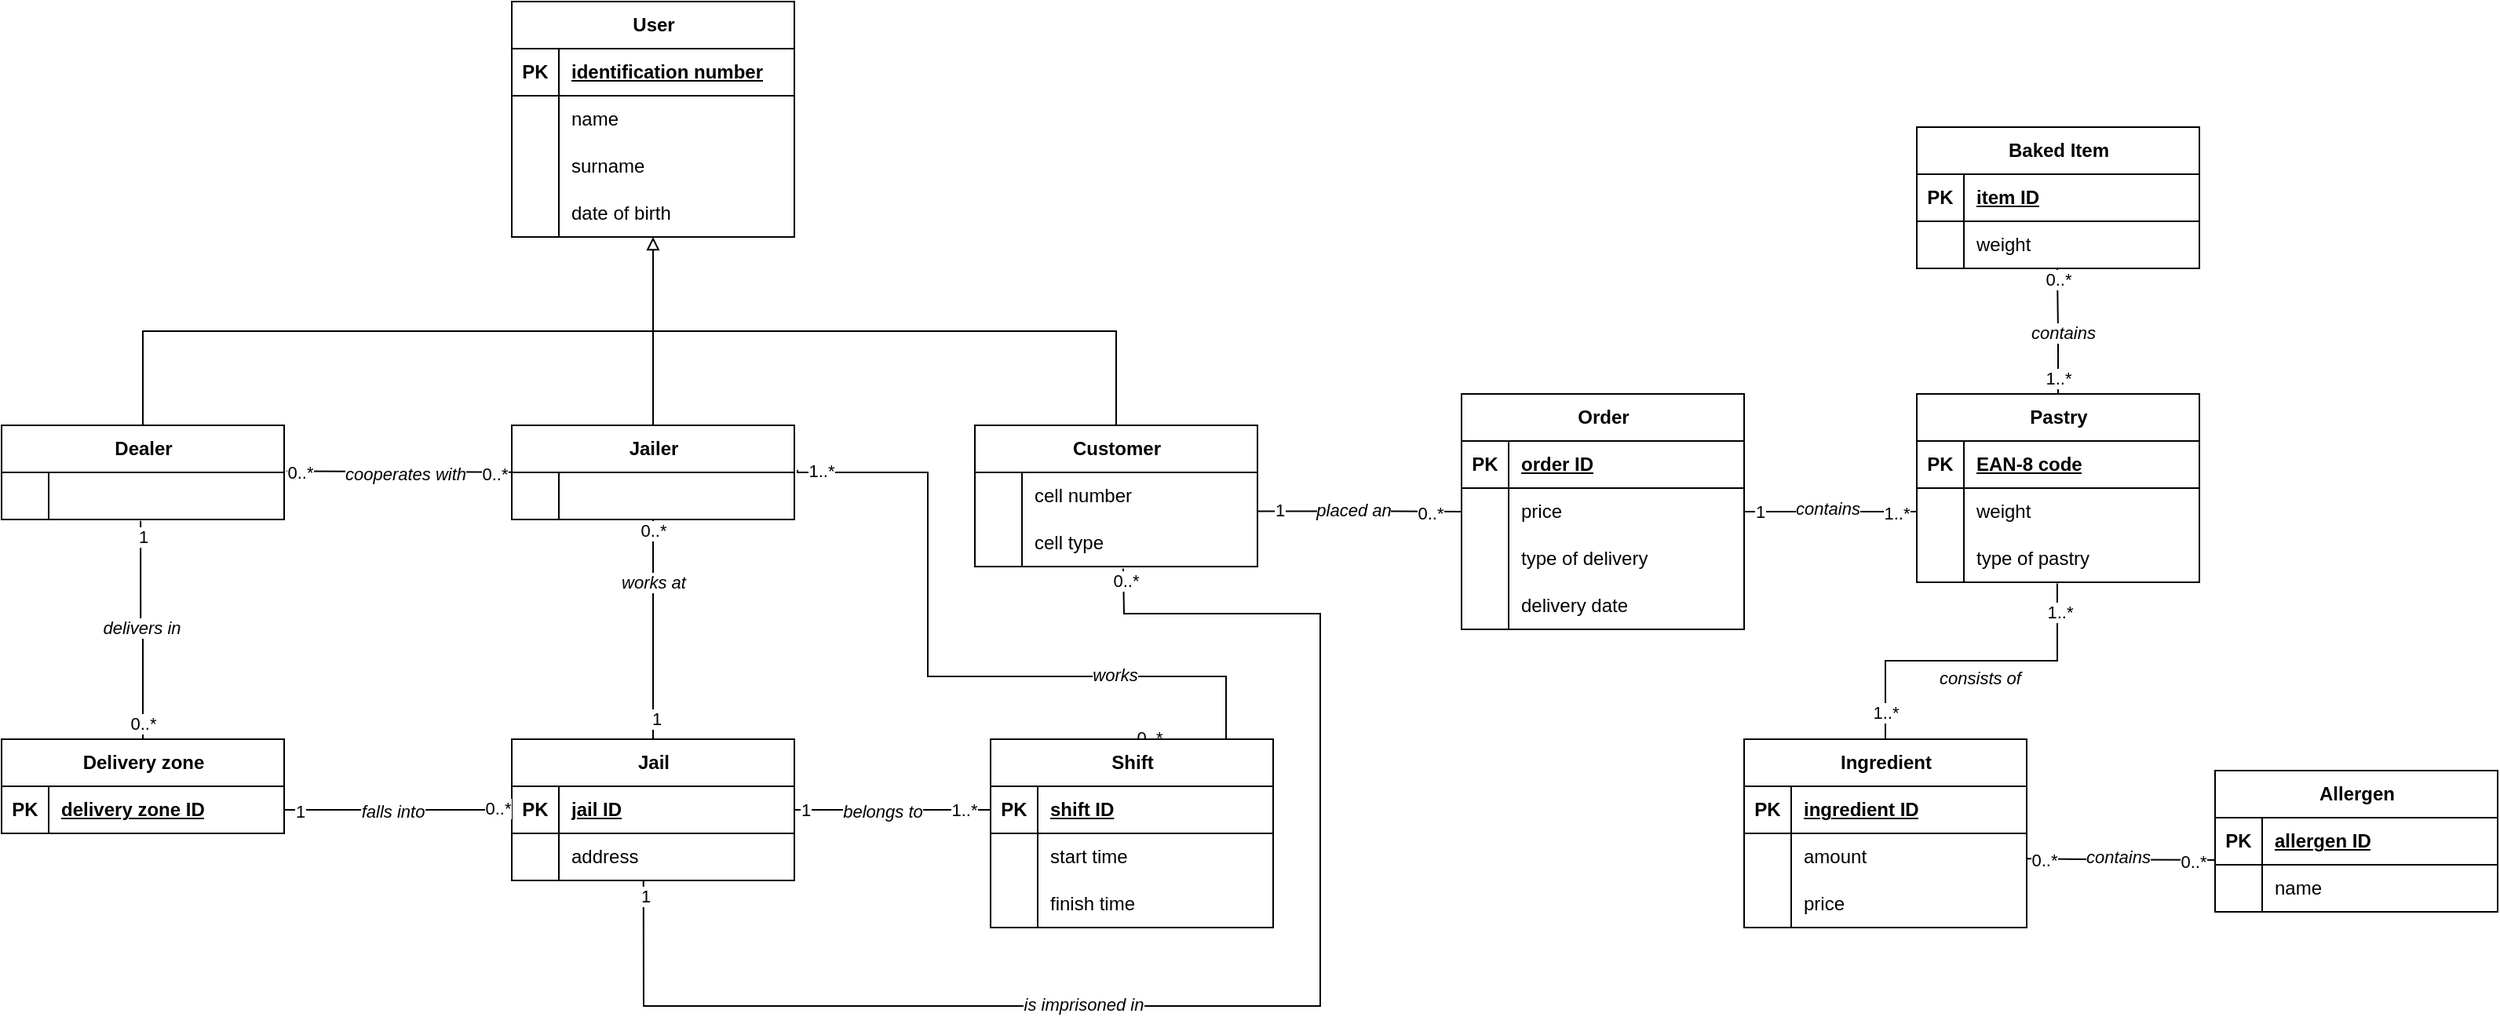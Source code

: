 <mxfile version="24.0.1" type="device">
  <diagram id="R2lEEEUBdFMjLlhIrx00" name="Page-1">
    <mxGraphModel dx="1379" dy="785" grid="1" gridSize="10" guides="1" tooltips="1" connect="1" arrows="1" fold="1" page="1" pageScale="1" pageWidth="850" pageHeight="1100" math="0" shadow="0" extFonts="Permanent Marker^https://fonts.googleapis.com/css?family=Permanent+Marker">
      <root>
        <mxCell id="0" />
        <mxCell id="1" parent="0" />
        <mxCell id="0F6UC7HxiX9cyNsp6NUe-92" value="Order" style="shape=table;startSize=30;container=1;collapsible=1;childLayout=tableLayout;fixedRows=1;rowLines=0;fontStyle=1;align=center;resizeLast=1;html=1;" parent="1" vertex="1">
          <mxGeometry x="940" y="410" width="180" height="150" as="geometry" />
        </mxCell>
        <mxCell id="0F6UC7HxiX9cyNsp6NUe-93" value="" style="shape=tableRow;horizontal=0;startSize=0;swimlaneHead=0;swimlaneBody=0;fillColor=none;collapsible=0;dropTarget=0;points=[[0,0.5],[1,0.5]];portConstraint=eastwest;top=0;left=0;right=0;bottom=1;" parent="0F6UC7HxiX9cyNsp6NUe-92" vertex="1">
          <mxGeometry y="30" width="180" height="30" as="geometry" />
        </mxCell>
        <mxCell id="0F6UC7HxiX9cyNsp6NUe-94" value="PK" style="shape=partialRectangle;connectable=0;fillColor=none;top=0;left=0;bottom=0;right=0;fontStyle=1;overflow=hidden;whiteSpace=wrap;html=1;" parent="0F6UC7HxiX9cyNsp6NUe-93" vertex="1">
          <mxGeometry width="30" height="30" as="geometry">
            <mxRectangle width="30" height="30" as="alternateBounds" />
          </mxGeometry>
        </mxCell>
        <mxCell id="0F6UC7HxiX9cyNsp6NUe-95" value="order ID" style="shape=partialRectangle;connectable=0;fillColor=none;top=0;left=0;bottom=0;right=0;align=left;spacingLeft=6;fontStyle=5;overflow=hidden;whiteSpace=wrap;html=1;" parent="0F6UC7HxiX9cyNsp6NUe-93" vertex="1">
          <mxGeometry x="30" width="150" height="30" as="geometry">
            <mxRectangle width="150" height="30" as="alternateBounds" />
          </mxGeometry>
        </mxCell>
        <mxCell id="0F6UC7HxiX9cyNsp6NUe-96" value="" style="shape=tableRow;horizontal=0;startSize=0;swimlaneHead=0;swimlaneBody=0;fillColor=none;collapsible=0;dropTarget=0;points=[[0,0.5],[1,0.5]];portConstraint=eastwest;top=0;left=0;right=0;bottom=0;" parent="0F6UC7HxiX9cyNsp6NUe-92" vertex="1">
          <mxGeometry y="60" width="180" height="30" as="geometry" />
        </mxCell>
        <mxCell id="0F6UC7HxiX9cyNsp6NUe-97" value="" style="shape=partialRectangle;connectable=0;fillColor=none;top=0;left=0;bottom=0;right=0;editable=1;overflow=hidden;whiteSpace=wrap;html=1;" parent="0F6UC7HxiX9cyNsp6NUe-96" vertex="1">
          <mxGeometry width="30" height="30" as="geometry">
            <mxRectangle width="30" height="30" as="alternateBounds" />
          </mxGeometry>
        </mxCell>
        <mxCell id="0F6UC7HxiX9cyNsp6NUe-98" value="price" style="shape=partialRectangle;connectable=0;fillColor=none;top=0;left=0;bottom=0;right=0;align=left;spacingLeft=6;overflow=hidden;whiteSpace=wrap;html=1;" parent="0F6UC7HxiX9cyNsp6NUe-96" vertex="1">
          <mxGeometry x="30" width="150" height="30" as="geometry">
            <mxRectangle width="150" height="30" as="alternateBounds" />
          </mxGeometry>
        </mxCell>
        <mxCell id="0F6UC7HxiX9cyNsp6NUe-99" value="" style="shape=tableRow;horizontal=0;startSize=0;swimlaneHead=0;swimlaneBody=0;fillColor=none;collapsible=0;dropTarget=0;points=[[0,0.5],[1,0.5]];portConstraint=eastwest;top=0;left=0;right=0;bottom=0;" parent="0F6UC7HxiX9cyNsp6NUe-92" vertex="1">
          <mxGeometry y="90" width="180" height="30" as="geometry" />
        </mxCell>
        <mxCell id="0F6UC7HxiX9cyNsp6NUe-100" value="" style="shape=partialRectangle;connectable=0;fillColor=none;top=0;left=0;bottom=0;right=0;editable=1;overflow=hidden;whiteSpace=wrap;html=1;" parent="0F6UC7HxiX9cyNsp6NUe-99" vertex="1">
          <mxGeometry width="30" height="30" as="geometry">
            <mxRectangle width="30" height="30" as="alternateBounds" />
          </mxGeometry>
        </mxCell>
        <mxCell id="0F6UC7HxiX9cyNsp6NUe-101" value="type of delivery" style="shape=partialRectangle;connectable=0;fillColor=none;top=0;left=0;bottom=0;right=0;align=left;spacingLeft=6;overflow=hidden;whiteSpace=wrap;html=1;" parent="0F6UC7HxiX9cyNsp6NUe-99" vertex="1">
          <mxGeometry x="30" width="150" height="30" as="geometry">
            <mxRectangle width="150" height="30" as="alternateBounds" />
          </mxGeometry>
        </mxCell>
        <mxCell id="0F6UC7HxiX9cyNsp6NUe-102" value="" style="shape=tableRow;horizontal=0;startSize=0;swimlaneHead=0;swimlaneBody=0;fillColor=none;collapsible=0;dropTarget=0;points=[[0,0.5],[1,0.5]];portConstraint=eastwest;top=0;left=0;right=0;bottom=0;" parent="0F6UC7HxiX9cyNsp6NUe-92" vertex="1">
          <mxGeometry y="120" width="180" height="30" as="geometry" />
        </mxCell>
        <mxCell id="0F6UC7HxiX9cyNsp6NUe-103" value="" style="shape=partialRectangle;connectable=0;fillColor=none;top=0;left=0;bottom=0;right=0;editable=1;overflow=hidden;whiteSpace=wrap;html=1;" parent="0F6UC7HxiX9cyNsp6NUe-102" vertex="1">
          <mxGeometry width="30" height="30" as="geometry">
            <mxRectangle width="30" height="30" as="alternateBounds" />
          </mxGeometry>
        </mxCell>
        <mxCell id="0F6UC7HxiX9cyNsp6NUe-104" value="delivery date" style="shape=partialRectangle;connectable=0;fillColor=none;top=0;left=0;bottom=0;right=0;align=left;spacingLeft=6;overflow=hidden;whiteSpace=wrap;html=1;" parent="0F6UC7HxiX9cyNsp6NUe-102" vertex="1">
          <mxGeometry x="30" width="150" height="30" as="geometry">
            <mxRectangle width="150" height="30" as="alternateBounds" />
          </mxGeometry>
        </mxCell>
        <mxCell id="0F6UC7HxiX9cyNsp6NUe-105" value="Baked Item" style="shape=table;startSize=30;container=1;collapsible=1;childLayout=tableLayout;fixedRows=1;rowLines=0;fontStyle=1;align=center;resizeLast=1;html=1;" parent="1" vertex="1">
          <mxGeometry x="1230" y="240" width="180" height="90" as="geometry" />
        </mxCell>
        <mxCell id="0F6UC7HxiX9cyNsp6NUe-106" value="" style="shape=tableRow;horizontal=0;startSize=0;swimlaneHead=0;swimlaneBody=0;fillColor=none;collapsible=0;dropTarget=0;points=[[0,0.5],[1,0.5]];portConstraint=eastwest;top=0;left=0;right=0;bottom=1;" parent="0F6UC7HxiX9cyNsp6NUe-105" vertex="1">
          <mxGeometry y="30" width="180" height="30" as="geometry" />
        </mxCell>
        <mxCell id="0F6UC7HxiX9cyNsp6NUe-107" value="PK" style="shape=partialRectangle;connectable=0;fillColor=none;top=0;left=0;bottom=0;right=0;fontStyle=1;overflow=hidden;whiteSpace=wrap;html=1;" parent="0F6UC7HxiX9cyNsp6NUe-106" vertex="1">
          <mxGeometry width="30" height="30" as="geometry">
            <mxRectangle width="30" height="30" as="alternateBounds" />
          </mxGeometry>
        </mxCell>
        <mxCell id="0F6UC7HxiX9cyNsp6NUe-108" value="item ID" style="shape=partialRectangle;connectable=0;fillColor=none;top=0;left=0;bottom=0;right=0;align=left;spacingLeft=6;fontStyle=5;overflow=hidden;whiteSpace=wrap;html=1;" parent="0F6UC7HxiX9cyNsp6NUe-106" vertex="1">
          <mxGeometry x="30" width="150" height="30" as="geometry">
            <mxRectangle width="150" height="30" as="alternateBounds" />
          </mxGeometry>
        </mxCell>
        <mxCell id="0F6UC7HxiX9cyNsp6NUe-112" value="" style="shape=tableRow;horizontal=0;startSize=0;swimlaneHead=0;swimlaneBody=0;fillColor=none;collapsible=0;dropTarget=0;points=[[0,0.5],[1,0.5]];portConstraint=eastwest;top=0;left=0;right=0;bottom=0;" parent="0F6UC7HxiX9cyNsp6NUe-105" vertex="1">
          <mxGeometry y="60" width="180" height="30" as="geometry" />
        </mxCell>
        <mxCell id="0F6UC7HxiX9cyNsp6NUe-113" value="" style="shape=partialRectangle;connectable=0;fillColor=none;top=0;left=0;bottom=0;right=0;editable=1;overflow=hidden;whiteSpace=wrap;html=1;" parent="0F6UC7HxiX9cyNsp6NUe-112" vertex="1">
          <mxGeometry width="30" height="30" as="geometry">
            <mxRectangle width="30" height="30" as="alternateBounds" />
          </mxGeometry>
        </mxCell>
        <mxCell id="0F6UC7HxiX9cyNsp6NUe-114" value="weight" style="shape=partialRectangle;connectable=0;fillColor=none;top=0;left=0;bottom=0;right=0;align=left;spacingLeft=6;overflow=hidden;whiteSpace=wrap;html=1;" parent="0F6UC7HxiX9cyNsp6NUe-112" vertex="1">
          <mxGeometry x="30" width="150" height="30" as="geometry">
            <mxRectangle width="150" height="30" as="alternateBounds" />
          </mxGeometry>
        </mxCell>
        <mxCell id="0F6UC7HxiX9cyNsp6NUe-118" value="Pastry" style="shape=table;startSize=30;container=1;collapsible=1;childLayout=tableLayout;fixedRows=1;rowLines=0;fontStyle=1;align=center;resizeLast=1;html=1;" parent="1" vertex="1">
          <mxGeometry x="1230" y="410" width="180" height="120" as="geometry" />
        </mxCell>
        <mxCell id="0F6UC7HxiX9cyNsp6NUe-119" value="" style="shape=tableRow;horizontal=0;startSize=0;swimlaneHead=0;swimlaneBody=0;fillColor=none;collapsible=0;dropTarget=0;points=[[0,0.5],[1,0.5]];portConstraint=eastwest;top=0;left=0;right=0;bottom=1;" parent="0F6UC7HxiX9cyNsp6NUe-118" vertex="1">
          <mxGeometry y="30" width="180" height="30" as="geometry" />
        </mxCell>
        <mxCell id="0F6UC7HxiX9cyNsp6NUe-120" value="PK" style="shape=partialRectangle;connectable=0;fillColor=none;top=0;left=0;bottom=0;right=0;fontStyle=1;overflow=hidden;whiteSpace=wrap;html=1;" parent="0F6UC7HxiX9cyNsp6NUe-119" vertex="1">
          <mxGeometry width="30" height="30" as="geometry">
            <mxRectangle width="30" height="30" as="alternateBounds" />
          </mxGeometry>
        </mxCell>
        <mxCell id="0F6UC7HxiX9cyNsp6NUe-121" value="EAN-8 code" style="shape=partialRectangle;connectable=0;fillColor=none;top=0;left=0;bottom=0;right=0;align=left;spacingLeft=6;fontStyle=5;overflow=hidden;whiteSpace=wrap;html=1;" parent="0F6UC7HxiX9cyNsp6NUe-119" vertex="1">
          <mxGeometry x="30" width="150" height="30" as="geometry">
            <mxRectangle width="150" height="30" as="alternateBounds" />
          </mxGeometry>
        </mxCell>
        <mxCell id="0F6UC7HxiX9cyNsp6NUe-122" value="" style="shape=tableRow;horizontal=0;startSize=0;swimlaneHead=0;swimlaneBody=0;fillColor=none;collapsible=0;dropTarget=0;points=[[0,0.5],[1,0.5]];portConstraint=eastwest;top=0;left=0;right=0;bottom=0;" parent="0F6UC7HxiX9cyNsp6NUe-118" vertex="1">
          <mxGeometry y="60" width="180" height="30" as="geometry" />
        </mxCell>
        <mxCell id="0F6UC7HxiX9cyNsp6NUe-123" value="" style="shape=partialRectangle;connectable=0;fillColor=none;top=0;left=0;bottom=0;right=0;editable=1;overflow=hidden;whiteSpace=wrap;html=1;" parent="0F6UC7HxiX9cyNsp6NUe-122" vertex="1">
          <mxGeometry width="30" height="30" as="geometry">
            <mxRectangle width="30" height="30" as="alternateBounds" />
          </mxGeometry>
        </mxCell>
        <mxCell id="0F6UC7HxiX9cyNsp6NUe-124" value="weight" style="shape=partialRectangle;connectable=0;fillColor=none;top=0;left=0;bottom=0;right=0;align=left;spacingLeft=6;overflow=hidden;whiteSpace=wrap;html=1;" parent="0F6UC7HxiX9cyNsp6NUe-122" vertex="1">
          <mxGeometry x="30" width="150" height="30" as="geometry">
            <mxRectangle width="150" height="30" as="alternateBounds" />
          </mxGeometry>
        </mxCell>
        <mxCell id="0F6UC7HxiX9cyNsp6NUe-125" value="" style="shape=tableRow;horizontal=0;startSize=0;swimlaneHead=0;swimlaneBody=0;fillColor=none;collapsible=0;dropTarget=0;points=[[0,0.5],[1,0.5]];portConstraint=eastwest;top=0;left=0;right=0;bottom=0;" parent="0F6UC7HxiX9cyNsp6NUe-118" vertex="1">
          <mxGeometry y="90" width="180" height="30" as="geometry" />
        </mxCell>
        <mxCell id="0F6UC7HxiX9cyNsp6NUe-126" value="" style="shape=partialRectangle;connectable=0;fillColor=none;top=0;left=0;bottom=0;right=0;editable=1;overflow=hidden;whiteSpace=wrap;html=1;" parent="0F6UC7HxiX9cyNsp6NUe-125" vertex="1">
          <mxGeometry width="30" height="30" as="geometry">
            <mxRectangle width="30" height="30" as="alternateBounds" />
          </mxGeometry>
        </mxCell>
        <mxCell id="0F6UC7HxiX9cyNsp6NUe-127" value="type of pastry" style="shape=partialRectangle;connectable=0;fillColor=none;top=0;left=0;bottom=0;right=0;align=left;spacingLeft=6;overflow=hidden;whiteSpace=wrap;html=1;" parent="0F6UC7HxiX9cyNsp6NUe-125" vertex="1">
          <mxGeometry x="30" width="150" height="30" as="geometry">
            <mxRectangle width="150" height="30" as="alternateBounds" />
          </mxGeometry>
        </mxCell>
        <mxCell id="0F6UC7HxiX9cyNsp6NUe-131" value="Ingredient" style="shape=table;startSize=30;container=1;collapsible=1;childLayout=tableLayout;fixedRows=1;rowLines=0;fontStyle=1;align=center;resizeLast=1;html=1;" parent="1" vertex="1">
          <mxGeometry x="1120" y="630" width="180" height="120" as="geometry" />
        </mxCell>
        <mxCell id="0F6UC7HxiX9cyNsp6NUe-132" value="" style="shape=tableRow;horizontal=0;startSize=0;swimlaneHead=0;swimlaneBody=0;fillColor=none;collapsible=0;dropTarget=0;points=[[0,0.5],[1,0.5]];portConstraint=eastwest;top=0;left=0;right=0;bottom=1;" parent="0F6UC7HxiX9cyNsp6NUe-131" vertex="1">
          <mxGeometry y="30" width="180" height="30" as="geometry" />
        </mxCell>
        <mxCell id="0F6UC7HxiX9cyNsp6NUe-133" value="PK" style="shape=partialRectangle;connectable=0;fillColor=none;top=0;left=0;bottom=0;right=0;fontStyle=1;overflow=hidden;whiteSpace=wrap;html=1;" parent="0F6UC7HxiX9cyNsp6NUe-132" vertex="1">
          <mxGeometry width="30" height="30" as="geometry">
            <mxRectangle width="30" height="30" as="alternateBounds" />
          </mxGeometry>
        </mxCell>
        <mxCell id="0F6UC7HxiX9cyNsp6NUe-134" value="ingredient ID" style="shape=partialRectangle;connectable=0;fillColor=none;top=0;left=0;bottom=0;right=0;align=left;spacingLeft=6;fontStyle=5;overflow=hidden;whiteSpace=wrap;html=1;" parent="0F6UC7HxiX9cyNsp6NUe-132" vertex="1">
          <mxGeometry x="30" width="150" height="30" as="geometry">
            <mxRectangle width="150" height="30" as="alternateBounds" />
          </mxGeometry>
        </mxCell>
        <mxCell id="0F6UC7HxiX9cyNsp6NUe-135" value="" style="shape=tableRow;horizontal=0;startSize=0;swimlaneHead=0;swimlaneBody=0;fillColor=none;collapsible=0;dropTarget=0;points=[[0,0.5],[1,0.5]];portConstraint=eastwest;top=0;left=0;right=0;bottom=0;" parent="0F6UC7HxiX9cyNsp6NUe-131" vertex="1">
          <mxGeometry y="60" width="180" height="30" as="geometry" />
        </mxCell>
        <mxCell id="0F6UC7HxiX9cyNsp6NUe-136" value="" style="shape=partialRectangle;connectable=0;fillColor=none;top=0;left=0;bottom=0;right=0;editable=1;overflow=hidden;whiteSpace=wrap;html=1;" parent="0F6UC7HxiX9cyNsp6NUe-135" vertex="1">
          <mxGeometry width="30" height="30" as="geometry">
            <mxRectangle width="30" height="30" as="alternateBounds" />
          </mxGeometry>
        </mxCell>
        <mxCell id="0F6UC7HxiX9cyNsp6NUe-137" value="amount" style="shape=partialRectangle;connectable=0;fillColor=none;top=0;left=0;bottom=0;right=0;align=left;spacingLeft=6;overflow=hidden;whiteSpace=wrap;html=1;" parent="0F6UC7HxiX9cyNsp6NUe-135" vertex="1">
          <mxGeometry x="30" width="150" height="30" as="geometry">
            <mxRectangle width="150" height="30" as="alternateBounds" />
          </mxGeometry>
        </mxCell>
        <mxCell id="0F6UC7HxiX9cyNsp6NUe-138" value="" style="shape=tableRow;horizontal=0;startSize=0;swimlaneHead=0;swimlaneBody=0;fillColor=none;collapsible=0;dropTarget=0;points=[[0,0.5],[1,0.5]];portConstraint=eastwest;top=0;left=0;right=0;bottom=0;" parent="0F6UC7HxiX9cyNsp6NUe-131" vertex="1">
          <mxGeometry y="90" width="180" height="30" as="geometry" />
        </mxCell>
        <mxCell id="0F6UC7HxiX9cyNsp6NUe-139" value="" style="shape=partialRectangle;connectable=0;fillColor=none;top=0;left=0;bottom=0;right=0;editable=1;overflow=hidden;whiteSpace=wrap;html=1;" parent="0F6UC7HxiX9cyNsp6NUe-138" vertex="1">
          <mxGeometry width="30" height="30" as="geometry">
            <mxRectangle width="30" height="30" as="alternateBounds" />
          </mxGeometry>
        </mxCell>
        <mxCell id="0F6UC7HxiX9cyNsp6NUe-140" value="price" style="shape=partialRectangle;connectable=0;fillColor=none;top=0;left=0;bottom=0;right=0;align=left;spacingLeft=6;overflow=hidden;whiteSpace=wrap;html=1;" parent="0F6UC7HxiX9cyNsp6NUe-138" vertex="1">
          <mxGeometry x="30" width="150" height="30" as="geometry">
            <mxRectangle width="150" height="30" as="alternateBounds" />
          </mxGeometry>
        </mxCell>
        <mxCell id="0F6UC7HxiX9cyNsp6NUe-153" value="Jail" style="shape=table;startSize=30;container=1;collapsible=1;childLayout=tableLayout;fixedRows=1;rowLines=0;fontStyle=1;align=center;resizeLast=1;html=1;" parent="1" vertex="1">
          <mxGeometry x="335" y="630" width="180" height="90" as="geometry" />
        </mxCell>
        <mxCell id="0F6UC7HxiX9cyNsp6NUe-154" value="" style="shape=tableRow;horizontal=0;startSize=0;swimlaneHead=0;swimlaneBody=0;fillColor=none;collapsible=0;dropTarget=0;points=[[0,0.5],[1,0.5]];portConstraint=eastwest;top=0;left=0;right=0;bottom=1;" parent="0F6UC7HxiX9cyNsp6NUe-153" vertex="1">
          <mxGeometry y="30" width="180" height="30" as="geometry" />
        </mxCell>
        <mxCell id="0F6UC7HxiX9cyNsp6NUe-155" value="PK" style="shape=partialRectangle;connectable=0;fillColor=none;top=0;left=0;bottom=0;right=0;fontStyle=1;overflow=hidden;whiteSpace=wrap;html=1;" parent="0F6UC7HxiX9cyNsp6NUe-154" vertex="1">
          <mxGeometry width="30" height="30" as="geometry">
            <mxRectangle width="30" height="30" as="alternateBounds" />
          </mxGeometry>
        </mxCell>
        <mxCell id="0F6UC7HxiX9cyNsp6NUe-156" value="jail ID" style="shape=partialRectangle;connectable=0;fillColor=none;top=0;left=0;bottom=0;right=0;align=left;spacingLeft=6;fontStyle=5;overflow=hidden;whiteSpace=wrap;html=1;" parent="0F6UC7HxiX9cyNsp6NUe-154" vertex="1">
          <mxGeometry x="30" width="150" height="30" as="geometry">
            <mxRectangle width="150" height="30" as="alternateBounds" />
          </mxGeometry>
        </mxCell>
        <mxCell id="0F6UC7HxiX9cyNsp6NUe-157" value="" style="shape=tableRow;horizontal=0;startSize=0;swimlaneHead=0;swimlaneBody=0;fillColor=none;collapsible=0;dropTarget=0;points=[[0,0.5],[1,0.5]];portConstraint=eastwest;top=0;left=0;right=0;bottom=0;" parent="0F6UC7HxiX9cyNsp6NUe-153" vertex="1">
          <mxGeometry y="60" width="180" height="30" as="geometry" />
        </mxCell>
        <mxCell id="0F6UC7HxiX9cyNsp6NUe-158" value="" style="shape=partialRectangle;connectable=0;fillColor=none;top=0;left=0;bottom=0;right=0;editable=1;overflow=hidden;whiteSpace=wrap;html=1;" parent="0F6UC7HxiX9cyNsp6NUe-157" vertex="1">
          <mxGeometry width="30" height="30" as="geometry">
            <mxRectangle width="30" height="30" as="alternateBounds" />
          </mxGeometry>
        </mxCell>
        <mxCell id="0F6UC7HxiX9cyNsp6NUe-159" value="address" style="shape=partialRectangle;connectable=0;fillColor=none;top=0;left=0;bottom=0;right=0;align=left;spacingLeft=6;overflow=hidden;whiteSpace=wrap;html=1;" parent="0F6UC7HxiX9cyNsp6NUe-157" vertex="1">
          <mxGeometry x="30" width="150" height="30" as="geometry">
            <mxRectangle width="150" height="30" as="alternateBounds" />
          </mxGeometry>
        </mxCell>
        <mxCell id="0F6UC7HxiX9cyNsp6NUe-286" value="" style="edgeStyle=orthogonalEdgeStyle;rounded=0;orthogonalLoop=1;jettySize=auto;html=1;exitX=0.5;exitY=0;exitDx=0;exitDy=0;jumpStyle=none;curved=0;endArrow=none;endFill=0;entryX=1.011;entryY=-0.056;entryDx=0;entryDy=0;entryPerimeter=0;" parent="1" source="0F6UC7HxiX9cyNsp6NUe-166" target="GeZFjzV61ovnmPLDJ8s0-58" edge="1">
          <mxGeometry relative="1" as="geometry">
            <Array as="points">
              <mxPoint x="790" y="590" />
              <mxPoint x="600" y="590" />
              <mxPoint x="600" y="460" />
              <mxPoint x="517" y="460" />
            </Array>
            <mxPoint x="530" y="460" as="targetPoint" />
          </mxGeometry>
        </mxCell>
        <mxCell id="0F6UC7HxiX9cyNsp6NUe-303" value="1..*" style="edgeLabel;html=1;align=center;verticalAlign=middle;resizable=0;points=[];" parent="0F6UC7HxiX9cyNsp6NUe-286" vertex="1" connectable="0">
          <mxGeometry x="0.933" y="-1" relative="1" as="geometry">
            <mxPoint as="offset" />
          </mxGeometry>
        </mxCell>
        <mxCell id="0F6UC7HxiX9cyNsp6NUe-304" value="0..*" style="edgeLabel;html=1;align=center;verticalAlign=middle;resizable=0;points=[];" parent="0F6UC7HxiX9cyNsp6NUe-286" vertex="1" connectable="0">
          <mxGeometry x="-0.958" y="1" relative="1" as="geometry">
            <mxPoint as="offset" />
          </mxGeometry>
        </mxCell>
        <mxCell id="0F6UC7HxiX9cyNsp6NUe-318" value="&lt;i&gt;works&lt;/i&gt;" style="edgeLabel;html=1;align=center;verticalAlign=middle;resizable=0;points=[];" parent="0F6UC7HxiX9cyNsp6NUe-286" vertex="1" connectable="0">
          <mxGeometry x="-0.322" y="-1" relative="1" as="geometry">
            <mxPoint as="offset" />
          </mxGeometry>
        </mxCell>
        <mxCell id="0F6UC7HxiX9cyNsp6NUe-166" value="Shift" style="shape=table;startSize=30;container=1;collapsible=1;childLayout=tableLayout;fixedRows=1;rowLines=0;fontStyle=1;align=center;resizeLast=1;html=1;" parent="1" vertex="1">
          <mxGeometry x="640" y="630" width="180" height="120" as="geometry" />
        </mxCell>
        <mxCell id="0F6UC7HxiX9cyNsp6NUe-167" value="" style="shape=tableRow;horizontal=0;startSize=0;swimlaneHead=0;swimlaneBody=0;fillColor=none;collapsible=0;dropTarget=0;points=[[0,0.5],[1,0.5]];portConstraint=eastwest;top=0;left=0;right=0;bottom=1;" parent="0F6UC7HxiX9cyNsp6NUe-166" vertex="1">
          <mxGeometry y="30" width="180" height="30" as="geometry" />
        </mxCell>
        <mxCell id="0F6UC7HxiX9cyNsp6NUe-168" value="PK" style="shape=partialRectangle;connectable=0;fillColor=none;top=0;left=0;bottom=0;right=0;fontStyle=1;overflow=hidden;whiteSpace=wrap;html=1;" parent="0F6UC7HxiX9cyNsp6NUe-167" vertex="1">
          <mxGeometry width="30" height="30" as="geometry">
            <mxRectangle width="30" height="30" as="alternateBounds" />
          </mxGeometry>
        </mxCell>
        <mxCell id="0F6UC7HxiX9cyNsp6NUe-169" value="shift ID" style="shape=partialRectangle;connectable=0;fillColor=none;top=0;left=0;bottom=0;right=0;align=left;spacingLeft=6;fontStyle=5;overflow=hidden;whiteSpace=wrap;html=1;" parent="0F6UC7HxiX9cyNsp6NUe-167" vertex="1">
          <mxGeometry x="30" width="150" height="30" as="geometry">
            <mxRectangle width="150" height="30" as="alternateBounds" />
          </mxGeometry>
        </mxCell>
        <mxCell id="0F6UC7HxiX9cyNsp6NUe-170" value="" style="shape=tableRow;horizontal=0;startSize=0;swimlaneHead=0;swimlaneBody=0;fillColor=none;collapsible=0;dropTarget=0;points=[[0,0.5],[1,0.5]];portConstraint=eastwest;top=0;left=0;right=0;bottom=0;" parent="0F6UC7HxiX9cyNsp6NUe-166" vertex="1">
          <mxGeometry y="60" width="180" height="30" as="geometry" />
        </mxCell>
        <mxCell id="0F6UC7HxiX9cyNsp6NUe-171" value="" style="shape=partialRectangle;connectable=0;fillColor=none;top=0;left=0;bottom=0;right=0;editable=1;overflow=hidden;whiteSpace=wrap;html=1;" parent="0F6UC7HxiX9cyNsp6NUe-170" vertex="1">
          <mxGeometry width="30" height="30" as="geometry">
            <mxRectangle width="30" height="30" as="alternateBounds" />
          </mxGeometry>
        </mxCell>
        <mxCell id="0F6UC7HxiX9cyNsp6NUe-172" value="start time" style="shape=partialRectangle;connectable=0;fillColor=none;top=0;left=0;bottom=0;right=0;align=left;spacingLeft=6;overflow=hidden;whiteSpace=wrap;html=1;" parent="0F6UC7HxiX9cyNsp6NUe-170" vertex="1">
          <mxGeometry x="30" width="150" height="30" as="geometry">
            <mxRectangle width="150" height="30" as="alternateBounds" />
          </mxGeometry>
        </mxCell>
        <mxCell id="0F6UC7HxiX9cyNsp6NUe-173" value="" style="shape=tableRow;horizontal=0;startSize=0;swimlaneHead=0;swimlaneBody=0;fillColor=none;collapsible=0;dropTarget=0;points=[[0,0.5],[1,0.5]];portConstraint=eastwest;top=0;left=0;right=0;bottom=0;" parent="0F6UC7HxiX9cyNsp6NUe-166" vertex="1">
          <mxGeometry y="90" width="180" height="30" as="geometry" />
        </mxCell>
        <mxCell id="0F6UC7HxiX9cyNsp6NUe-174" value="" style="shape=partialRectangle;connectable=0;fillColor=none;top=0;left=0;bottom=0;right=0;editable=1;overflow=hidden;whiteSpace=wrap;html=1;" parent="0F6UC7HxiX9cyNsp6NUe-173" vertex="1">
          <mxGeometry width="30" height="30" as="geometry">
            <mxRectangle width="30" height="30" as="alternateBounds" />
          </mxGeometry>
        </mxCell>
        <mxCell id="0F6UC7HxiX9cyNsp6NUe-175" value="finish time" style="shape=partialRectangle;connectable=0;fillColor=none;top=0;left=0;bottom=0;right=0;align=left;spacingLeft=6;overflow=hidden;whiteSpace=wrap;html=1;" parent="0F6UC7HxiX9cyNsp6NUe-173" vertex="1">
          <mxGeometry x="30" width="150" height="30" as="geometry">
            <mxRectangle width="150" height="30" as="alternateBounds" />
          </mxGeometry>
        </mxCell>
        <mxCell id="0F6UC7HxiX9cyNsp6NUe-179" value="Delivery zone" style="shape=table;startSize=30;container=1;collapsible=1;childLayout=tableLayout;fixedRows=1;rowLines=0;fontStyle=1;align=center;resizeLast=1;html=1;" parent="1" vertex="1">
          <mxGeometry x="10" y="630" width="180" height="60" as="geometry" />
        </mxCell>
        <mxCell id="0F6UC7HxiX9cyNsp6NUe-180" value="" style="shape=tableRow;horizontal=0;startSize=0;swimlaneHead=0;swimlaneBody=0;fillColor=none;collapsible=0;dropTarget=0;points=[[0,0.5],[1,0.5]];portConstraint=eastwest;top=0;left=0;right=0;bottom=1;" parent="0F6UC7HxiX9cyNsp6NUe-179" vertex="1">
          <mxGeometry y="30" width="180" height="30" as="geometry" />
        </mxCell>
        <mxCell id="0F6UC7HxiX9cyNsp6NUe-181" value="PK" style="shape=partialRectangle;connectable=0;fillColor=none;top=0;left=0;bottom=0;right=0;fontStyle=1;overflow=hidden;whiteSpace=wrap;html=1;" parent="0F6UC7HxiX9cyNsp6NUe-180" vertex="1">
          <mxGeometry width="30" height="30" as="geometry">
            <mxRectangle width="30" height="30" as="alternateBounds" />
          </mxGeometry>
        </mxCell>
        <mxCell id="0F6UC7HxiX9cyNsp6NUe-182" value="delivery zone ID" style="shape=partialRectangle;connectable=0;fillColor=none;top=0;left=0;bottom=0;right=0;align=left;spacingLeft=6;fontStyle=5;overflow=hidden;whiteSpace=wrap;html=1;" parent="0F6UC7HxiX9cyNsp6NUe-180" vertex="1">
          <mxGeometry x="30" width="150" height="30" as="geometry">
            <mxRectangle width="150" height="30" as="alternateBounds" />
          </mxGeometry>
        </mxCell>
        <mxCell id="0F6UC7HxiX9cyNsp6NUe-220" style="edgeStyle=orthogonalEdgeStyle;rounded=0;orthogonalLoop=1;jettySize=auto;html=1;endArrow=block;endFill=0;exitX=0.5;exitY=0;exitDx=0;exitDy=0;" parent="1" source="GeZFjzV61ovnmPLDJ8s0-67" edge="1">
          <mxGeometry relative="1" as="geometry">
            <mxPoint x="100" y="420" as="sourcePoint" />
            <mxPoint x="425" y="310" as="targetPoint" />
            <Array as="points">
              <mxPoint x="100" y="370" />
              <mxPoint x="425" y="370" />
            </Array>
          </mxGeometry>
        </mxCell>
        <mxCell id="0F6UC7HxiX9cyNsp6NUe-250" value="" style="endArrow=none;html=1;rounded=0;entryX=0.5;entryY=0;entryDx=0;entryDy=0;" parent="1" target="GeZFjzV61ovnmPLDJ8s0-41" edge="1">
          <mxGeometry relative="1" as="geometry">
            <mxPoint x="425" y="370" as="sourcePoint" />
            <mxPoint x="790" y="430" as="targetPoint" />
            <Array as="points">
              <mxPoint x="720" y="370" />
            </Array>
          </mxGeometry>
        </mxCell>
        <mxCell id="0F6UC7HxiX9cyNsp6NUe-251" value="" style="endArrow=none;html=1;rounded=0;entryX=0.5;entryY=0;entryDx=0;entryDy=0;" parent="1" edge="1">
          <mxGeometry relative="1" as="geometry">
            <mxPoint x="425" y="370" as="sourcePoint" />
            <mxPoint x="425" y="430" as="targetPoint" />
            <Array as="points" />
          </mxGeometry>
        </mxCell>
        <mxCell id="0F6UC7HxiX9cyNsp6NUe-252" style="edgeStyle=orthogonalEdgeStyle;rounded=0;orthogonalLoop=1;jettySize=auto;html=1;entryX=0;entryY=0.5;entryDx=0;entryDy=0;endArrow=none;endFill=0;fontStyle=2;exitX=1;exitY=0.824;exitDx=0;exitDy=0;exitPerimeter=0;" parent="1" source="GeZFjzV61ovnmPLDJ8s0-45" target="0F6UC7HxiX9cyNsp6NUe-96" edge="1">
          <mxGeometry relative="1" as="geometry">
            <mxPoint x="910" y="410" as="sourcePoint" />
          </mxGeometry>
        </mxCell>
        <mxCell id="0F6UC7HxiX9cyNsp6NUe-253" value="1" style="edgeLabel;html=1;align=center;verticalAlign=middle;resizable=0;points=[];" parent="0F6UC7HxiX9cyNsp6NUe-252" vertex="1" connectable="0">
          <mxGeometry x="-0.791" y="1" relative="1" as="geometry">
            <mxPoint as="offset" />
          </mxGeometry>
        </mxCell>
        <mxCell id="0F6UC7HxiX9cyNsp6NUe-254" value="0..*" style="edgeLabel;html=1;align=center;verticalAlign=middle;resizable=0;points=[];" parent="0F6UC7HxiX9cyNsp6NUe-252" vertex="1" connectable="0">
          <mxGeometry x="0.689" y="-1" relative="1" as="geometry">
            <mxPoint as="offset" />
          </mxGeometry>
        </mxCell>
        <mxCell id="0F6UC7HxiX9cyNsp6NUe-310" value="&lt;i&gt;placed an&lt;/i&gt;" style="edgeLabel;html=1;align=center;verticalAlign=middle;resizable=0;points=[];" parent="0F6UC7HxiX9cyNsp6NUe-252" vertex="1" connectable="0">
          <mxGeometry x="-0.072" y="1" relative="1" as="geometry">
            <mxPoint as="offset" />
          </mxGeometry>
        </mxCell>
        <mxCell id="0F6UC7HxiX9cyNsp6NUe-255" style="edgeStyle=orthogonalEdgeStyle;rounded=0;orthogonalLoop=1;jettySize=auto;html=1;exitX=1;exitY=0.5;exitDx=0;exitDy=0;entryX=0;entryY=0.5;entryDx=0;entryDy=0;endArrow=none;endFill=0;" parent="1" source="0F6UC7HxiX9cyNsp6NUe-96" target="0F6UC7HxiX9cyNsp6NUe-122" edge="1">
          <mxGeometry relative="1" as="geometry" />
        </mxCell>
        <mxCell id="0F6UC7HxiX9cyNsp6NUe-275" value="1" style="edgeLabel;html=1;align=center;verticalAlign=middle;resizable=0;points=[];" parent="0F6UC7HxiX9cyNsp6NUe-255" vertex="1" connectable="0">
          <mxGeometry x="-0.818" relative="1" as="geometry">
            <mxPoint as="offset" />
          </mxGeometry>
        </mxCell>
        <mxCell id="0F6UC7HxiX9cyNsp6NUe-276" value="1..*" style="edgeLabel;html=1;align=center;verticalAlign=middle;resizable=0;points=[];" parent="0F6UC7HxiX9cyNsp6NUe-255" vertex="1" connectable="0">
          <mxGeometry x="0.766" y="-1" relative="1" as="geometry">
            <mxPoint as="offset" />
          </mxGeometry>
        </mxCell>
        <mxCell id="0F6UC7HxiX9cyNsp6NUe-308" value="&lt;i&gt;contains&lt;/i&gt;" style="edgeLabel;html=1;align=center;verticalAlign=middle;resizable=0;points=[];" parent="0F6UC7HxiX9cyNsp6NUe-255" vertex="1" connectable="0">
          <mxGeometry x="-0.041" y="2" relative="1" as="geometry">
            <mxPoint as="offset" />
          </mxGeometry>
        </mxCell>
        <mxCell id="0F6UC7HxiX9cyNsp6NUe-256" style="edgeStyle=orthogonalEdgeStyle;rounded=0;orthogonalLoop=1;jettySize=auto;html=1;exitX=0.5;exitY=0;exitDx=0;exitDy=0;entryX=0.497;entryY=0.997;entryDx=0;entryDy=0;entryPerimeter=0;endArrow=none;endFill=0;startArrow=none;startFill=0;" parent="1" source="0F6UC7HxiX9cyNsp6NUe-118" target="0F6UC7HxiX9cyNsp6NUe-112" edge="1">
          <mxGeometry relative="1" as="geometry" />
        </mxCell>
        <mxCell id="0F6UC7HxiX9cyNsp6NUe-277" value="1..*" style="edgeLabel;html=1;align=center;verticalAlign=middle;resizable=0;points=[];" parent="0F6UC7HxiX9cyNsp6NUe-256" vertex="1" connectable="0">
          <mxGeometry x="-0.757" relative="1" as="geometry">
            <mxPoint as="offset" />
          </mxGeometry>
        </mxCell>
        <mxCell id="0F6UC7HxiX9cyNsp6NUe-278" value="0..*" style="edgeLabel;html=1;align=center;verticalAlign=middle;resizable=0;points=[];" parent="0F6UC7HxiX9cyNsp6NUe-256" vertex="1" connectable="0">
          <mxGeometry x="0.877" relative="1" as="geometry">
            <mxPoint y="2" as="offset" />
          </mxGeometry>
        </mxCell>
        <mxCell id="GeZFjzV61ovnmPLDJ8s0-1" value="&lt;i&gt;contains&lt;/i&gt;" style="edgeLabel;html=1;align=center;verticalAlign=middle;resizable=0;points=[];" parent="0F6UC7HxiX9cyNsp6NUe-256" vertex="1" connectable="0">
          <mxGeometry x="-0.033" y="-3" relative="1" as="geometry">
            <mxPoint as="offset" />
          </mxGeometry>
        </mxCell>
        <mxCell id="0F6UC7HxiX9cyNsp6NUe-274" style="edgeStyle=orthogonalEdgeStyle;rounded=0;orthogonalLoop=1;jettySize=auto;html=1;exitX=0.5;exitY=0;exitDx=0;exitDy=0;entryX=0.497;entryY=1.023;entryDx=0;entryDy=0;entryPerimeter=0;endArrow=none;endFill=0;" parent="1" source="0F6UC7HxiX9cyNsp6NUe-131" target="0F6UC7HxiX9cyNsp6NUe-125" edge="1">
          <mxGeometry relative="1" as="geometry" />
        </mxCell>
        <mxCell id="0F6UC7HxiX9cyNsp6NUe-279" value="1..*" style="edgeLabel;html=1;align=center;verticalAlign=middle;resizable=0;points=[];" parent="0F6UC7HxiX9cyNsp6NUe-274" vertex="1" connectable="0">
          <mxGeometry x="0.83" y="-1" relative="1" as="geometry">
            <mxPoint as="offset" />
          </mxGeometry>
        </mxCell>
        <mxCell id="0F6UC7HxiX9cyNsp6NUe-280" value="1..*" style="edgeLabel;html=1;align=center;verticalAlign=middle;resizable=0;points=[];" parent="0F6UC7HxiX9cyNsp6NUe-274" vertex="1" connectable="0">
          <mxGeometry x="-0.798" y="2" relative="1" as="geometry">
            <mxPoint x="2" y="4" as="offset" />
          </mxGeometry>
        </mxCell>
        <mxCell id="0F6UC7HxiX9cyNsp6NUe-307" value="&lt;span&gt;&lt;i&gt;consists of&lt;/i&gt;&lt;/span&gt;" style="edgeLabel;html=1;align=center;verticalAlign=middle;resizable=0;points=[];fontStyle=0" parent="0F6UC7HxiX9cyNsp6NUe-274" vertex="1" connectable="0">
          <mxGeometry x="0.0" y="-6" relative="1" as="geometry">
            <mxPoint x="5" y="5" as="offset" />
          </mxGeometry>
        </mxCell>
        <mxCell id="0F6UC7HxiX9cyNsp6NUe-281" style="edgeStyle=orthogonalEdgeStyle;rounded=0;orthogonalLoop=1;jettySize=auto;html=1;exitX=0.5;exitY=0;exitDx=0;exitDy=0;endArrow=none;endFill=0;" parent="1" source="0F6UC7HxiX9cyNsp6NUe-153" edge="1">
          <mxGeometry relative="1" as="geometry">
            <mxPoint x="425" y="490" as="targetPoint" />
          </mxGeometry>
        </mxCell>
        <mxCell id="0F6UC7HxiX9cyNsp6NUe-298" value="1" style="edgeLabel;html=1;align=center;verticalAlign=middle;resizable=0;points=[];" parent="0F6UC7HxiX9cyNsp6NUe-281" vertex="1" connectable="0">
          <mxGeometry x="-0.805" y="-2" relative="1" as="geometry">
            <mxPoint as="offset" />
          </mxGeometry>
        </mxCell>
        <mxCell id="0F6UC7HxiX9cyNsp6NUe-299" value="0..*" style="edgeLabel;html=1;align=center;verticalAlign=middle;resizable=0;points=[];" parent="0F6UC7HxiX9cyNsp6NUe-281" vertex="1" connectable="0">
          <mxGeometry x="0.902" relative="1" as="geometry">
            <mxPoint as="offset" />
          </mxGeometry>
        </mxCell>
        <mxCell id="0F6UC7HxiX9cyNsp6NUe-282" style="edgeStyle=orthogonalEdgeStyle;rounded=0;orthogonalLoop=1;jettySize=auto;html=1;exitX=1.009;exitY=-0.025;exitDx=0;exitDy=0;entryX=0;entryY=0.5;entryDx=0;entryDy=0;endArrow=none;endFill=0;exitPerimeter=0;" parent="1" source="GeZFjzV61ovnmPLDJ8s0-68" edge="1">
          <mxGeometry relative="1" as="geometry">
            <mxPoint x="160" y="459.83" as="sourcePoint" />
            <mxPoint x="335" y="459.83" as="targetPoint" />
            <Array as="points">
              <mxPoint x="200" y="459" />
            </Array>
          </mxGeometry>
        </mxCell>
        <mxCell id="0F6UC7HxiX9cyNsp6NUe-288" value="0..*" style="edgeLabel;html=1;align=center;verticalAlign=middle;resizable=0;points=[];" parent="0F6UC7HxiX9cyNsp6NUe-282" vertex="1" connectable="0">
          <mxGeometry x="-0.884" relative="1" as="geometry">
            <mxPoint as="offset" />
          </mxGeometry>
        </mxCell>
        <mxCell id="0F6UC7HxiX9cyNsp6NUe-289" value="0..*" style="edgeLabel;html=1;align=center;verticalAlign=middle;resizable=0;points=[];" parent="0F6UC7HxiX9cyNsp6NUe-282" vertex="1" connectable="0">
          <mxGeometry x="0.841" y="-1" relative="1" as="geometry">
            <mxPoint as="offset" />
          </mxGeometry>
        </mxCell>
        <mxCell id="0F6UC7HxiX9cyNsp6NUe-313" value="&lt;i&gt;cooperates with&lt;/i&gt;" style="edgeLabel;html=1;align=center;verticalAlign=middle;resizable=0;points=[];" parent="0F6UC7HxiX9cyNsp6NUe-282" vertex="1" connectable="0">
          <mxGeometry x="-0.087" y="-1" relative="1" as="geometry">
            <mxPoint x="10" as="offset" />
          </mxGeometry>
        </mxCell>
        <mxCell id="0F6UC7HxiX9cyNsp6NUe-283" style="edgeStyle=orthogonalEdgeStyle;rounded=0;orthogonalLoop=1;jettySize=auto;html=1;exitX=0.5;exitY=0;exitDx=0;exitDy=0;endArrow=none;endFill=0;entryX=0.492;entryY=1.028;entryDx=0;entryDy=0;entryPerimeter=0;" parent="1" source="0F6UC7HxiX9cyNsp6NUe-179" target="GeZFjzV61ovnmPLDJ8s0-68" edge="1">
          <mxGeometry relative="1" as="geometry">
            <mxPoint x="69" y="490" as="targetPoint" />
          </mxGeometry>
        </mxCell>
        <mxCell id="0F6UC7HxiX9cyNsp6NUe-290" value="1" style="edgeLabel;html=1;align=center;verticalAlign=middle;resizable=0;points=[];" parent="0F6UC7HxiX9cyNsp6NUe-283" vertex="1" connectable="0">
          <mxGeometry x="0.859" y="-1" relative="1" as="geometry">
            <mxPoint as="offset" />
          </mxGeometry>
        </mxCell>
        <mxCell id="0F6UC7HxiX9cyNsp6NUe-291" value="0..*" style="edgeLabel;html=1;align=center;verticalAlign=middle;resizable=0;points=[];" parent="0F6UC7HxiX9cyNsp6NUe-283" vertex="1" connectable="0">
          <mxGeometry x="-0.851" relative="1" as="geometry">
            <mxPoint as="offset" />
          </mxGeometry>
        </mxCell>
        <mxCell id="0F6UC7HxiX9cyNsp6NUe-315" value="&lt;i&gt;delivers in&lt;/i&gt;" style="edgeLabel;html=1;align=center;verticalAlign=middle;resizable=0;points=[];" parent="0F6UC7HxiX9cyNsp6NUe-283" vertex="1" connectable="0">
          <mxGeometry x="0.118" relative="1" as="geometry">
            <mxPoint y="6" as="offset" />
          </mxGeometry>
        </mxCell>
        <mxCell id="0F6UC7HxiX9cyNsp6NUe-284" style="edgeStyle=orthogonalEdgeStyle;rounded=0;orthogonalLoop=1;jettySize=auto;html=1;exitX=1;exitY=0.5;exitDx=0;exitDy=0;entryX=0;entryY=0.5;entryDx=0;entryDy=0;endArrow=none;endFill=0;" parent="1" source="0F6UC7HxiX9cyNsp6NUe-180" target="0F6UC7HxiX9cyNsp6NUe-154" edge="1">
          <mxGeometry relative="1" as="geometry" />
        </mxCell>
        <mxCell id="0F6UC7HxiX9cyNsp6NUe-294" value="1" style="edgeLabel;html=1;align=center;verticalAlign=middle;resizable=0;points=[];" parent="0F6UC7HxiX9cyNsp6NUe-284" vertex="1" connectable="0">
          <mxGeometry x="-0.871" y="-1" relative="1" as="geometry">
            <mxPoint as="offset" />
          </mxGeometry>
        </mxCell>
        <mxCell id="0F6UC7HxiX9cyNsp6NUe-297" value="0..*" style="edgeLabel;html=1;align=center;verticalAlign=middle;resizable=0;points=[];" parent="0F6UC7HxiX9cyNsp6NUe-284" vertex="1" connectable="0">
          <mxGeometry x="0.616" y="1" relative="1" as="geometry">
            <mxPoint x="19" as="offset" />
          </mxGeometry>
        </mxCell>
        <mxCell id="0F6UC7HxiX9cyNsp6NUe-316" value="&lt;i&gt;falls into&lt;/i&gt;" style="edgeLabel;html=1;align=center;verticalAlign=middle;resizable=0;points=[];" parent="0F6UC7HxiX9cyNsp6NUe-284" vertex="1" connectable="0">
          <mxGeometry x="-0.255" y="-1" relative="1" as="geometry">
            <mxPoint x="15" as="offset" />
          </mxGeometry>
        </mxCell>
        <mxCell id="0F6UC7HxiX9cyNsp6NUe-285" style="edgeStyle=orthogonalEdgeStyle;rounded=0;orthogonalLoop=1;jettySize=auto;html=1;exitX=1;exitY=0.5;exitDx=0;exitDy=0;entryX=0;entryY=0.5;entryDx=0;entryDy=0;endArrow=none;endFill=0;" parent="1" source="0F6UC7HxiX9cyNsp6NUe-154" target="0F6UC7HxiX9cyNsp6NUe-167" edge="1">
          <mxGeometry relative="1" as="geometry" />
        </mxCell>
        <mxCell id="0F6UC7HxiX9cyNsp6NUe-301" value="1" style="edgeLabel;html=1;align=center;verticalAlign=middle;resizable=0;points=[];" parent="0F6UC7HxiX9cyNsp6NUe-285" vertex="1" connectable="0">
          <mxGeometry x="-0.884" relative="1" as="geometry">
            <mxPoint as="offset" />
          </mxGeometry>
        </mxCell>
        <mxCell id="0F6UC7HxiX9cyNsp6NUe-302" value="1..*" style="edgeLabel;html=1;align=center;verticalAlign=middle;resizable=0;points=[];" parent="0F6UC7HxiX9cyNsp6NUe-285" vertex="1" connectable="0">
          <mxGeometry x="0.906" relative="1" as="geometry">
            <mxPoint x="-11" as="offset" />
          </mxGeometry>
        </mxCell>
        <mxCell id="0F6UC7HxiX9cyNsp6NUe-319" value="&lt;i&gt;belongs to&lt;/i&gt;" style="edgeLabel;html=1;align=center;verticalAlign=middle;resizable=0;points=[];" parent="0F6UC7HxiX9cyNsp6NUe-285" vertex="1" connectable="0">
          <mxGeometry x="-0.106" y="-1" relative="1" as="geometry">
            <mxPoint as="offset" />
          </mxGeometry>
        </mxCell>
        <mxCell id="0F6UC7HxiX9cyNsp6NUe-287" value="" style="endArrow=none;html=1;rounded=0;entryX=0.466;entryY=1.002;entryDx=0;entryDy=0;entryPerimeter=0;exitX=0.525;exitY=1.043;exitDx=0;exitDy=0;exitPerimeter=0;" parent="1" source="GeZFjzV61ovnmPLDJ8s0-48" target="0F6UC7HxiX9cyNsp6NUe-157" edge="1">
          <mxGeometry relative="1" as="geometry">
            <mxPoint x="794" y="510" as="sourcePoint" />
            <mxPoint x="390" y="830" as="targetPoint" />
            <Array as="points">
              <mxPoint x="725" y="550" />
              <mxPoint x="794" y="550" />
              <mxPoint x="850" y="550" />
              <mxPoint x="850" y="800" />
              <mxPoint x="419" y="800" />
            </Array>
          </mxGeometry>
        </mxCell>
        <mxCell id="0F6UC7HxiX9cyNsp6NUe-305" value="1" style="edgeLabel;html=1;align=center;verticalAlign=middle;resizable=0;points=[];" parent="0F6UC7HxiX9cyNsp6NUe-287" vertex="1" connectable="0">
          <mxGeometry x="0.978" y="-1" relative="1" as="geometry">
            <mxPoint as="offset" />
          </mxGeometry>
        </mxCell>
        <mxCell id="0F6UC7HxiX9cyNsp6NUe-306" value="0..*" style="edgeLabel;html=1;align=center;verticalAlign=middle;resizable=0;points=[];" parent="0F6UC7HxiX9cyNsp6NUe-287" vertex="1" connectable="0">
          <mxGeometry x="-0.984" y="1" relative="1" as="geometry">
            <mxPoint as="offset" />
          </mxGeometry>
        </mxCell>
        <mxCell id="0F6UC7HxiX9cyNsp6NUe-312" value="&lt;i&gt;is imprisoned in&lt;/i&gt;" style="edgeLabel;html=1;align=center;verticalAlign=middle;resizable=0;points=[];" parent="0F6UC7HxiX9cyNsp6NUe-287" vertex="1" connectable="0">
          <mxGeometry x="0.212" y="-1" relative="1" as="geometry">
            <mxPoint as="offset" />
          </mxGeometry>
        </mxCell>
        <mxCell id="0F6UC7HxiX9cyNsp6NUe-317" value="&lt;i&gt;works at&lt;/i&gt;" style="edgeLabel;html=1;align=center;verticalAlign=middle;resizable=0;points=[];" parent="1" vertex="1" connectable="0">
          <mxGeometry x="425.004" y="530" as="geometry" />
        </mxCell>
        <mxCell id="GeZFjzV61ovnmPLDJ8s0-41" value="Customer" style="shape=table;startSize=30;container=1;collapsible=1;childLayout=tableLayout;fixedRows=1;rowLines=0;fontStyle=1;align=center;resizeLast=1;html=1;" parent="1" vertex="1">
          <mxGeometry x="630" y="430" width="180" height="90" as="geometry" />
        </mxCell>
        <mxCell id="GeZFjzV61ovnmPLDJ8s0-45" value="" style="shape=tableRow;horizontal=0;startSize=0;swimlaneHead=0;swimlaneBody=0;fillColor=none;collapsible=0;dropTarget=0;points=[[0,0.5],[1,0.5]];portConstraint=eastwest;top=0;left=0;right=0;bottom=0;" parent="GeZFjzV61ovnmPLDJ8s0-41" vertex="1">
          <mxGeometry y="30" width="180" height="30" as="geometry" />
        </mxCell>
        <mxCell id="GeZFjzV61ovnmPLDJ8s0-46" value="" style="shape=partialRectangle;connectable=0;fillColor=none;top=0;left=0;bottom=0;right=0;editable=1;overflow=hidden;whiteSpace=wrap;html=1;" parent="GeZFjzV61ovnmPLDJ8s0-45" vertex="1">
          <mxGeometry width="30" height="30" as="geometry">
            <mxRectangle width="30" height="30" as="alternateBounds" />
          </mxGeometry>
        </mxCell>
        <mxCell id="GeZFjzV61ovnmPLDJ8s0-47" value="cell number" style="shape=partialRectangle;connectable=0;fillColor=none;top=0;left=0;bottom=0;right=0;align=left;spacingLeft=6;overflow=hidden;whiteSpace=wrap;html=1;" parent="GeZFjzV61ovnmPLDJ8s0-45" vertex="1">
          <mxGeometry x="30" width="150" height="30" as="geometry">
            <mxRectangle width="150" height="30" as="alternateBounds" />
          </mxGeometry>
        </mxCell>
        <mxCell id="GeZFjzV61ovnmPLDJ8s0-48" value="" style="shape=tableRow;horizontal=0;startSize=0;swimlaneHead=0;swimlaneBody=0;fillColor=none;collapsible=0;dropTarget=0;points=[[0,0.5],[1,0.5]];portConstraint=eastwest;top=0;left=0;right=0;bottom=0;" parent="GeZFjzV61ovnmPLDJ8s0-41" vertex="1">
          <mxGeometry y="60" width="180" height="30" as="geometry" />
        </mxCell>
        <mxCell id="GeZFjzV61ovnmPLDJ8s0-49" value="" style="shape=partialRectangle;connectable=0;fillColor=none;top=0;left=0;bottom=0;right=0;editable=1;overflow=hidden;whiteSpace=wrap;html=1;" parent="GeZFjzV61ovnmPLDJ8s0-48" vertex="1">
          <mxGeometry width="30" height="30" as="geometry">
            <mxRectangle width="30" height="30" as="alternateBounds" />
          </mxGeometry>
        </mxCell>
        <mxCell id="GeZFjzV61ovnmPLDJ8s0-50" value="cell type" style="shape=partialRectangle;connectable=0;fillColor=none;top=0;left=0;bottom=0;right=0;align=left;spacingLeft=6;overflow=hidden;whiteSpace=wrap;html=1;" parent="GeZFjzV61ovnmPLDJ8s0-48" vertex="1">
          <mxGeometry x="30" width="150" height="30" as="geometry">
            <mxRectangle width="150" height="30" as="alternateBounds" />
          </mxGeometry>
        </mxCell>
        <mxCell id="GeZFjzV61ovnmPLDJ8s0-54" value="Jailer" style="shape=table;startSize=30;container=1;collapsible=1;childLayout=tableLayout;fixedRows=1;rowLines=0;fontStyle=1;align=center;resizeLast=1;html=1;" parent="1" vertex="1">
          <mxGeometry x="335" y="430" width="180" height="60" as="geometry" />
        </mxCell>
        <mxCell id="GeZFjzV61ovnmPLDJ8s0-58" value="" style="shape=tableRow;horizontal=0;startSize=0;swimlaneHead=0;swimlaneBody=0;fillColor=none;collapsible=0;dropTarget=0;points=[[0,0.5],[1,0.5]];portConstraint=eastwest;top=0;left=0;right=0;bottom=0;" parent="GeZFjzV61ovnmPLDJ8s0-54" vertex="1">
          <mxGeometry y="30" width="180" height="30" as="geometry" />
        </mxCell>
        <mxCell id="GeZFjzV61ovnmPLDJ8s0-59" value="" style="shape=partialRectangle;connectable=0;fillColor=none;top=0;left=0;bottom=0;right=0;editable=1;overflow=hidden;whiteSpace=wrap;html=1;" parent="GeZFjzV61ovnmPLDJ8s0-58" vertex="1">
          <mxGeometry width="30" height="30" as="geometry">
            <mxRectangle width="30" height="30" as="alternateBounds" />
          </mxGeometry>
        </mxCell>
        <mxCell id="GeZFjzV61ovnmPLDJ8s0-60" value="" style="shape=partialRectangle;connectable=0;fillColor=none;top=0;left=0;bottom=0;right=0;align=left;spacingLeft=6;overflow=hidden;whiteSpace=wrap;html=1;" parent="GeZFjzV61ovnmPLDJ8s0-58" vertex="1">
          <mxGeometry x="30" width="150" height="30" as="geometry">
            <mxRectangle width="150" height="30" as="alternateBounds" />
          </mxGeometry>
        </mxCell>
        <mxCell id="GeZFjzV61ovnmPLDJ8s0-67" value="Dealer" style="shape=table;startSize=30;container=1;collapsible=1;childLayout=tableLayout;fixedRows=1;rowLines=0;fontStyle=1;align=center;resizeLast=1;html=1;" parent="1" vertex="1">
          <mxGeometry x="10" y="430" width="180" height="60" as="geometry" />
        </mxCell>
        <mxCell id="GeZFjzV61ovnmPLDJ8s0-68" value="" style="shape=tableRow;horizontal=0;startSize=0;swimlaneHead=0;swimlaneBody=0;fillColor=none;collapsible=0;dropTarget=0;points=[[0,0.5],[1,0.5]];portConstraint=eastwest;top=0;left=0;right=0;bottom=0;" parent="GeZFjzV61ovnmPLDJ8s0-67" vertex="1">
          <mxGeometry y="30" width="180" height="30" as="geometry" />
        </mxCell>
        <mxCell id="GeZFjzV61ovnmPLDJ8s0-69" value="" style="shape=partialRectangle;connectable=0;fillColor=none;top=0;left=0;bottom=0;right=0;editable=1;overflow=hidden;whiteSpace=wrap;html=1;" parent="GeZFjzV61ovnmPLDJ8s0-68" vertex="1">
          <mxGeometry width="30" height="30" as="geometry">
            <mxRectangle width="30" height="30" as="alternateBounds" />
          </mxGeometry>
        </mxCell>
        <mxCell id="GeZFjzV61ovnmPLDJ8s0-70" value="" style="shape=partialRectangle;connectable=0;fillColor=none;top=0;left=0;bottom=0;right=0;align=left;spacingLeft=6;overflow=hidden;whiteSpace=wrap;html=1;" parent="GeZFjzV61ovnmPLDJ8s0-68" vertex="1">
          <mxGeometry x="30" width="150" height="30" as="geometry">
            <mxRectangle width="150" height="30" as="alternateBounds" />
          </mxGeometry>
        </mxCell>
        <mxCell id="0F6UC7HxiX9cyNsp6NUe-1" value="User" style="shape=table;startSize=30;container=1;collapsible=1;childLayout=tableLayout;fixedRows=1;rowLines=0;fontStyle=1;align=center;resizeLast=1;html=1;" parent="1" vertex="1">
          <mxGeometry x="335" y="160" width="180" height="150" as="geometry" />
        </mxCell>
        <mxCell id="0F6UC7HxiX9cyNsp6NUe-2" value="" style="shape=tableRow;horizontal=0;startSize=0;swimlaneHead=0;swimlaneBody=0;fillColor=none;collapsible=0;dropTarget=0;points=[[0,0.5],[1,0.5]];portConstraint=eastwest;top=0;left=0;right=0;bottom=1;" parent="0F6UC7HxiX9cyNsp6NUe-1" vertex="1">
          <mxGeometry y="30" width="180" height="30" as="geometry" />
        </mxCell>
        <mxCell id="0F6UC7HxiX9cyNsp6NUe-3" value="PK" style="shape=partialRectangle;connectable=0;fillColor=none;top=0;left=0;bottom=0;right=0;fontStyle=1;overflow=hidden;whiteSpace=wrap;html=1;" parent="0F6UC7HxiX9cyNsp6NUe-2" vertex="1">
          <mxGeometry width="30" height="30" as="geometry">
            <mxRectangle width="30" height="30" as="alternateBounds" />
          </mxGeometry>
        </mxCell>
        <mxCell id="0F6UC7HxiX9cyNsp6NUe-4" value="identification number" style="shape=partialRectangle;connectable=0;fillColor=none;top=0;left=0;bottom=0;right=0;align=left;spacingLeft=6;fontStyle=5;overflow=hidden;whiteSpace=wrap;html=1;" parent="0F6UC7HxiX9cyNsp6NUe-2" vertex="1">
          <mxGeometry x="30" width="150" height="30" as="geometry">
            <mxRectangle width="150" height="30" as="alternateBounds" />
          </mxGeometry>
        </mxCell>
        <mxCell id="0F6UC7HxiX9cyNsp6NUe-5" value="" style="shape=tableRow;horizontal=0;startSize=0;swimlaneHead=0;swimlaneBody=0;fillColor=none;collapsible=0;dropTarget=0;points=[[0,0.5],[1,0.5]];portConstraint=eastwest;top=0;left=0;right=0;bottom=0;" parent="0F6UC7HxiX9cyNsp6NUe-1" vertex="1">
          <mxGeometry y="60" width="180" height="30" as="geometry" />
        </mxCell>
        <mxCell id="0F6UC7HxiX9cyNsp6NUe-6" value="" style="shape=partialRectangle;connectable=0;fillColor=none;top=0;left=0;bottom=0;right=0;editable=1;overflow=hidden;whiteSpace=wrap;html=1;" parent="0F6UC7HxiX9cyNsp6NUe-5" vertex="1">
          <mxGeometry width="30" height="30" as="geometry">
            <mxRectangle width="30" height="30" as="alternateBounds" />
          </mxGeometry>
        </mxCell>
        <mxCell id="0F6UC7HxiX9cyNsp6NUe-7" value="name" style="shape=partialRectangle;connectable=0;fillColor=none;top=0;left=0;bottom=0;right=0;align=left;spacingLeft=6;overflow=hidden;whiteSpace=wrap;html=1;" parent="0F6UC7HxiX9cyNsp6NUe-5" vertex="1">
          <mxGeometry x="30" width="150" height="30" as="geometry">
            <mxRectangle width="150" height="30" as="alternateBounds" />
          </mxGeometry>
        </mxCell>
        <mxCell id="0F6UC7HxiX9cyNsp6NUe-8" value="" style="shape=tableRow;horizontal=0;startSize=0;swimlaneHead=0;swimlaneBody=0;fillColor=none;collapsible=0;dropTarget=0;points=[[0,0.5],[1,0.5]];portConstraint=eastwest;top=0;left=0;right=0;bottom=0;" parent="0F6UC7HxiX9cyNsp6NUe-1" vertex="1">
          <mxGeometry y="90" width="180" height="30" as="geometry" />
        </mxCell>
        <mxCell id="0F6UC7HxiX9cyNsp6NUe-9" value="" style="shape=partialRectangle;connectable=0;fillColor=none;top=0;left=0;bottom=0;right=0;editable=1;overflow=hidden;whiteSpace=wrap;html=1;" parent="0F6UC7HxiX9cyNsp6NUe-8" vertex="1">
          <mxGeometry width="30" height="30" as="geometry">
            <mxRectangle width="30" height="30" as="alternateBounds" />
          </mxGeometry>
        </mxCell>
        <mxCell id="0F6UC7HxiX9cyNsp6NUe-10" value="surname" style="shape=partialRectangle;connectable=0;fillColor=none;top=0;left=0;bottom=0;right=0;align=left;spacingLeft=6;overflow=hidden;whiteSpace=wrap;html=1;" parent="0F6UC7HxiX9cyNsp6NUe-8" vertex="1">
          <mxGeometry x="30" width="150" height="30" as="geometry">
            <mxRectangle width="150" height="30" as="alternateBounds" />
          </mxGeometry>
        </mxCell>
        <mxCell id="0F6UC7HxiX9cyNsp6NUe-11" value="" style="shape=tableRow;horizontal=0;startSize=0;swimlaneHead=0;swimlaneBody=0;fillColor=none;collapsible=0;dropTarget=0;points=[[0,0.5],[1,0.5]];portConstraint=eastwest;top=0;left=0;right=0;bottom=0;" parent="0F6UC7HxiX9cyNsp6NUe-1" vertex="1">
          <mxGeometry y="120" width="180" height="30" as="geometry" />
        </mxCell>
        <mxCell id="0F6UC7HxiX9cyNsp6NUe-12" value="" style="shape=partialRectangle;connectable=0;fillColor=none;top=0;left=0;bottom=0;right=0;editable=1;overflow=hidden;whiteSpace=wrap;html=1;" parent="0F6UC7HxiX9cyNsp6NUe-11" vertex="1">
          <mxGeometry width="30" height="30" as="geometry">
            <mxRectangle width="30" height="30" as="alternateBounds" />
          </mxGeometry>
        </mxCell>
        <mxCell id="0F6UC7HxiX9cyNsp6NUe-13" value="date of birth" style="shape=partialRectangle;connectable=0;fillColor=none;top=0;left=0;bottom=0;right=0;align=left;spacingLeft=6;overflow=hidden;whiteSpace=wrap;html=1;" parent="0F6UC7HxiX9cyNsp6NUe-11" vertex="1">
          <mxGeometry x="30" width="150" height="30" as="geometry">
            <mxRectangle width="150" height="30" as="alternateBounds" />
          </mxGeometry>
        </mxCell>
        <mxCell id="klr8ikCQK1B6_wMfHE_M-2" value="Allergen" style="shape=table;startSize=30;container=1;collapsible=1;childLayout=tableLayout;fixedRows=1;rowLines=0;fontStyle=1;align=center;resizeLast=1;html=1;" vertex="1" parent="1">
          <mxGeometry x="1420" y="650" width="180" height="90" as="geometry" />
        </mxCell>
        <mxCell id="klr8ikCQK1B6_wMfHE_M-3" value="" style="shape=tableRow;horizontal=0;startSize=0;swimlaneHead=0;swimlaneBody=0;fillColor=none;collapsible=0;dropTarget=0;points=[[0,0.5],[1,0.5]];portConstraint=eastwest;top=0;left=0;right=0;bottom=1;" vertex="1" parent="klr8ikCQK1B6_wMfHE_M-2">
          <mxGeometry y="30" width="180" height="30" as="geometry" />
        </mxCell>
        <mxCell id="klr8ikCQK1B6_wMfHE_M-4" value="PK" style="shape=partialRectangle;connectable=0;fillColor=none;top=0;left=0;bottom=0;right=0;fontStyle=1;overflow=hidden;whiteSpace=wrap;html=1;" vertex="1" parent="klr8ikCQK1B6_wMfHE_M-3">
          <mxGeometry width="30" height="30" as="geometry">
            <mxRectangle width="30" height="30" as="alternateBounds" />
          </mxGeometry>
        </mxCell>
        <mxCell id="klr8ikCQK1B6_wMfHE_M-5" value="allergen ID" style="shape=partialRectangle;connectable=0;fillColor=none;top=0;left=0;bottom=0;right=0;align=left;spacingLeft=6;fontStyle=5;overflow=hidden;whiteSpace=wrap;html=1;" vertex="1" parent="klr8ikCQK1B6_wMfHE_M-3">
          <mxGeometry x="30" width="150" height="30" as="geometry">
            <mxRectangle width="150" height="30" as="alternateBounds" />
          </mxGeometry>
        </mxCell>
        <mxCell id="klr8ikCQK1B6_wMfHE_M-6" value="" style="shape=tableRow;horizontal=0;startSize=0;swimlaneHead=0;swimlaneBody=0;fillColor=none;collapsible=0;dropTarget=0;points=[[0,0.5],[1,0.5]];portConstraint=eastwest;top=0;left=0;right=0;bottom=0;" vertex="1" parent="klr8ikCQK1B6_wMfHE_M-2">
          <mxGeometry y="60" width="180" height="30" as="geometry" />
        </mxCell>
        <mxCell id="klr8ikCQK1B6_wMfHE_M-7" value="" style="shape=partialRectangle;connectable=0;fillColor=none;top=0;left=0;bottom=0;right=0;editable=1;overflow=hidden;whiteSpace=wrap;html=1;" vertex="1" parent="klr8ikCQK1B6_wMfHE_M-6">
          <mxGeometry width="30" height="30" as="geometry">
            <mxRectangle width="30" height="30" as="alternateBounds" />
          </mxGeometry>
        </mxCell>
        <mxCell id="klr8ikCQK1B6_wMfHE_M-8" value="name" style="shape=partialRectangle;connectable=0;fillColor=none;top=0;left=0;bottom=0;right=0;align=left;spacingLeft=6;overflow=hidden;whiteSpace=wrap;html=1;" vertex="1" parent="klr8ikCQK1B6_wMfHE_M-6">
          <mxGeometry x="30" width="150" height="30" as="geometry">
            <mxRectangle width="150" height="30" as="alternateBounds" />
          </mxGeometry>
        </mxCell>
        <mxCell id="klr8ikCQK1B6_wMfHE_M-12" style="edgeStyle=orthogonalEdgeStyle;rounded=0;orthogonalLoop=1;jettySize=auto;html=1;exitX=1;exitY=0.5;exitDx=0;exitDy=0;endArrow=none;endFill=0;" edge="1" parent="1">
          <mxGeometry relative="1" as="geometry">
            <mxPoint x="1300" y="706.18" as="sourcePoint" />
            <mxPoint x="1420" y="707" as="targetPoint" />
          </mxGeometry>
        </mxCell>
        <mxCell id="klr8ikCQK1B6_wMfHE_M-13" value="0..*" style="edgeLabel;html=1;align=center;verticalAlign=middle;resizable=0;points=[];" vertex="1" connectable="0" parent="klr8ikCQK1B6_wMfHE_M-12">
          <mxGeometry x="-0.818" relative="1" as="geometry">
            <mxPoint as="offset" />
          </mxGeometry>
        </mxCell>
        <mxCell id="klr8ikCQK1B6_wMfHE_M-14" value="0..*" style="edgeLabel;html=1;align=center;verticalAlign=middle;resizable=0;points=[];" vertex="1" connectable="0" parent="klr8ikCQK1B6_wMfHE_M-12">
          <mxGeometry x="0.766" y="-1" relative="1" as="geometry">
            <mxPoint as="offset" />
          </mxGeometry>
        </mxCell>
        <mxCell id="klr8ikCQK1B6_wMfHE_M-15" value="&lt;i&gt;contains&lt;/i&gt;" style="edgeLabel;html=1;align=center;verticalAlign=middle;resizable=0;points=[];" vertex="1" connectable="0" parent="klr8ikCQK1B6_wMfHE_M-12">
          <mxGeometry x="-0.041" y="2" relative="1" as="geometry">
            <mxPoint as="offset" />
          </mxGeometry>
        </mxCell>
      </root>
    </mxGraphModel>
  </diagram>
</mxfile>
